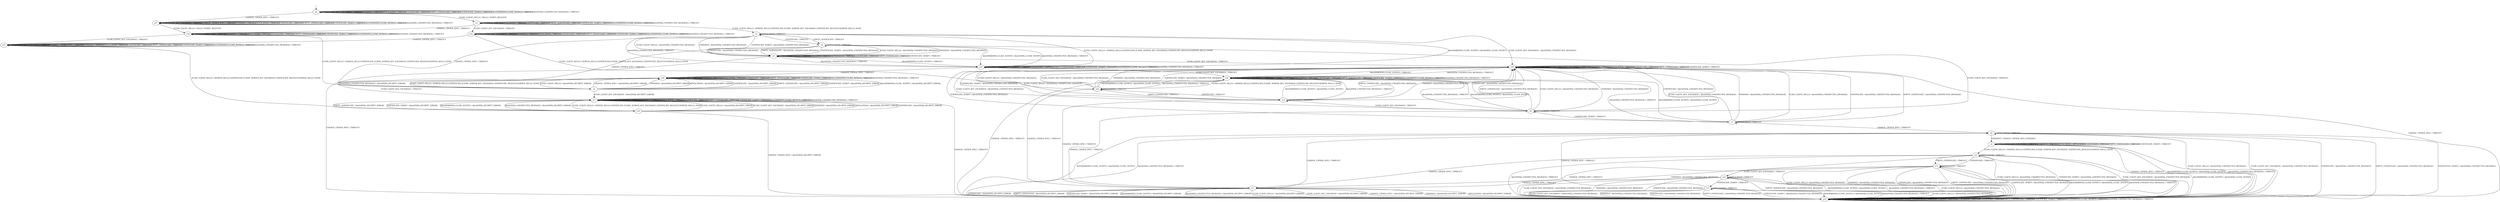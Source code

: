 digraph h7 {
s0 [label="s0"];
s1 [label="s1"];
s27 [label="s27"];
s2 [label="s2"];
s16 [label="s16"];
s24 [label="s24"];
s3 [label="s3"];
s4 [label="s4"];
s5 [label="s5"];
s19 [label="s19"];
s21 [label="s21"];
s25 [label="s25"];
s6 [label="s6"];
s10 [label="s10"];
s17 [label="s17"];
s26 [label="s26"];
s7 [label="s7"];
s11 [label="s11"];
s18 [label="s18"];
s20 [label="s20"];
s8 [label="s8"];
s22 [label="s22"];
s9 [label="s9"];
s23 [label="s23"];
s12 [label="s12"];
s13 [label="s13"];
s14 [label="s14"];
s15 [label="s15"];
s0 -> s1 [label="ECDH_CLIENT_HELLO / HELLO_VERIFY_REQUEST"];
s0 -> s0 [label="ECDH_CLIENT_KEY_EXCHANGE / TIMEOUT"];
s0 -> s27 [label="CHANGE_CIPHER_SPEC / TIMEOUT"];
s0 -> s0 [label="FINISHED / TIMEOUT"];
s0 -> s0 [label="APPLICATION / TIMEOUT"];
s0 -> s0 [label="CERTIFICATE / TIMEOUT"];
s0 -> s0 [label="EMPTY_CERTIFICATE / TIMEOUT"];
s0 -> s0 [label="CERTIFICATE_VERIFY / TIMEOUT"];
s0 -> s0 [label="Alert(WARNING,CLOSE_NOTIFY) / TIMEOUT"];
s0 -> s0 [label="Alert(FATAL,UNEXPECTED_MESSAGE) / TIMEOUT"];
s1 -> s2 [label="ECDH_CLIENT_HELLO / SERVER_HELLO,CERTIFICATE,ECDHE_SERVER_KEY_EXCHANGE,CERTIFICATE_REQUEST,SERVER_HELLO_DONE"];
s1 -> s24 [label="ECDH_CLIENT_KEY_EXCHANGE / TIMEOUT"];
s1 -> s16 [label="CHANGE_CIPHER_SPEC / TIMEOUT"];
s1 -> s1 [label="FINISHED / TIMEOUT"];
s1 -> s1 [label="APPLICATION / TIMEOUT"];
s1 -> s1 [label="CERTIFICATE / TIMEOUT"];
s1 -> s1 [label="EMPTY_CERTIFICATE / TIMEOUT"];
s1 -> s1 [label="CERTIFICATE_VERIFY / TIMEOUT"];
s1 -> s1 [label="Alert(WARNING,CLOSE_NOTIFY) / TIMEOUT"];
s1 -> s1 [label="Alert(FATAL,UNEXPECTED_MESSAGE) / TIMEOUT"];
s27 -> s16 [label="ECDH_CLIENT_HELLO / HELLO_VERIFY_REQUEST"];
s27 -> s27 [label="ECDH_CLIENT_KEY_EXCHANGE / TIMEOUT"];
s27 -> s27 [label="CHANGE_CIPHER_SPEC / TIMEOUT"];
s27 -> s27 [label="FINISHED / TIMEOUT"];
s27 -> s27 [label="APPLICATION / TIMEOUT"];
s27 -> s27 [label="CERTIFICATE / TIMEOUT"];
s27 -> s27 [label="EMPTY_CERTIFICATE / TIMEOUT"];
s27 -> s27 [label="CERTIFICATE_VERIFY / TIMEOUT"];
s27 -> s27 [label="Alert(WARNING,CLOSE_NOTIFY) / TIMEOUT"];
s27 -> s27 [label="Alert(FATAL,UNEXPECTED_MESSAGE) / TIMEOUT"];
s2 -> s3 [label="ECDH_CLIENT_HELLO / Alert(FATAL,UNEXPECTED_MESSAGE)"];
s2 -> s19 [label="ECDH_CLIENT_KEY_EXCHANGE / Alert(FATAL,UNEXPECTED_MESSAGE)"];
s2 -> s4 [label="CHANGE_CIPHER_SPEC / TIMEOUT"];
s2 -> s3 [label="FINISHED / Alert(FATAL,UNEXPECTED_MESSAGE)"];
s2 -> s2 [label="APPLICATION / TIMEOUT"];
s2 -> s5 [label="CERTIFICATE / TIMEOUT"];
s2 -> s5 [label="EMPTY_CERTIFICATE / TIMEOUT"];
s2 -> s3 [label="CERTIFICATE_VERIFY / Alert(FATAL,UNEXPECTED_MESSAGE)"];
s2 -> s25 [label="Alert(WARNING,CLOSE_NOTIFY) / Alert(FATAL,CLOSE_NOTIFY)"];
s2 -> s25 [label="Alert(FATAL,UNEXPECTED_MESSAGE) / TIMEOUT"];
s16 -> s4 [label="ECDH_CLIENT_HELLO / SERVER_HELLO,CERTIFICATE,ECDHE_SERVER_KEY_EXCHANGE,CERTIFICATE_REQUEST,SERVER_HELLO_DONE"];
s16 -> s21 [label="ECDH_CLIENT_KEY_EXCHANGE / TIMEOUT"];
s16 -> s16 [label="CHANGE_CIPHER_SPEC / TIMEOUT"];
s16 -> s16 [label="FINISHED / TIMEOUT"];
s16 -> s16 [label="APPLICATION / TIMEOUT"];
s16 -> s16 [label="CERTIFICATE / TIMEOUT"];
s16 -> s16 [label="EMPTY_CERTIFICATE / TIMEOUT"];
s16 -> s16 [label="CERTIFICATE_VERIFY / TIMEOUT"];
s16 -> s16 [label="Alert(WARNING,CLOSE_NOTIFY) / TIMEOUT"];
s16 -> s16 [label="Alert(FATAL,UNEXPECTED_MESSAGE) / TIMEOUT"];
s24 -> s22 [label="ECDH_CLIENT_HELLO / SERVER_HELLO,CERTIFICATE,ECDHE_SERVER_KEY_EXCHANGE,CERTIFICATE_REQUEST,SERVER_HELLO_DONE"];
s24 -> s24 [label="ECDH_CLIENT_KEY_EXCHANGE / TIMEOUT"];
s24 -> s21 [label="CHANGE_CIPHER_SPEC / TIMEOUT"];
s24 -> s24 [label="FINISHED / TIMEOUT"];
s24 -> s24 [label="APPLICATION / TIMEOUT"];
s24 -> s24 [label="CERTIFICATE / TIMEOUT"];
s24 -> s24 [label="EMPTY_CERTIFICATE / TIMEOUT"];
s24 -> s24 [label="CERTIFICATE_VERIFY / TIMEOUT"];
s24 -> s24 [label="Alert(WARNING,CLOSE_NOTIFY) / TIMEOUT"];
s24 -> s24 [label="Alert(FATAL,UNEXPECTED_MESSAGE) / TIMEOUT"];
s3 -> s3 [label="ECDH_CLIENT_HELLO / TIMEOUT"];
s3 -> s19 [label="ECDH_CLIENT_KEY_EXCHANGE / TIMEOUT"];
s3 -> s10 [label="CHANGE_CIPHER_SPEC / TIMEOUT"];
s3 -> s3 [label="FINISHED / TIMEOUT"];
s3 -> s3 [label="APPLICATION / TIMEOUT"];
s3 -> s3 [label="CERTIFICATE / TIMEOUT"];
s3 -> s3 [label="EMPTY_CERTIFICATE / TIMEOUT"];
s3 -> s3 [label="CERTIFICATE_VERIFY / TIMEOUT"];
s3 -> s25 [label="Alert(WARNING,CLOSE_NOTIFY) / TIMEOUT"];
s3 -> s25 [label="Alert(FATAL,UNEXPECTED_MESSAGE) / TIMEOUT"];
s4 -> s26 [label="ECDH_CLIENT_HELLO / Alert(FATAL,DECRYPT_ERROR)"];
s4 -> s17 [label="ECDH_CLIENT_KEY_EXCHANGE / Alert(FATAL,DECRYPT_ERROR)"];
s4 -> s26 [label="CHANGE_CIPHER_SPEC / Alert(FATAL,DECRYPT_ERROR)"];
s4 -> s26 [label="FINISHED / Alert(FATAL,DECRYPT_ERROR)"];
s4 -> s26 [label="APPLICATION / Alert(FATAL,DECRYPT_ERROR)"];
s4 -> s26 [label="CERTIFICATE / Alert(FATAL,DECRYPT_ERROR)"];
s4 -> s26 [label="EMPTY_CERTIFICATE / Alert(FATAL,DECRYPT_ERROR)"];
s4 -> s26 [label="CERTIFICATE_VERIFY / Alert(FATAL,DECRYPT_ERROR)"];
s4 -> s26 [label="Alert(WARNING,CLOSE_NOTIFY) / Alert(FATAL,DECRYPT_ERROR)"];
s4 -> s26 [label="Alert(FATAL,UNEXPECTED_MESSAGE) / Alert(FATAL,DECRYPT_ERROR)"];
s5 -> s3 [label="ECDH_CLIENT_HELLO / Alert(FATAL,UNEXPECTED_MESSAGE)"];
s5 -> s6 [label="ECDH_CLIENT_KEY_EXCHANGE / TIMEOUT"];
s5 -> s4 [label="CHANGE_CIPHER_SPEC / TIMEOUT"];
s5 -> s3 [label="FINISHED / Alert(FATAL,UNEXPECTED_MESSAGE)"];
s5 -> s5 [label="APPLICATION / TIMEOUT"];
s5 -> s3 [label="CERTIFICATE / Alert(FATAL,UNEXPECTED_MESSAGE)"];
s5 -> s3 [label="EMPTY_CERTIFICATE / Alert(FATAL,UNEXPECTED_MESSAGE)"];
s5 -> s3 [label="CERTIFICATE_VERIFY / Alert(FATAL,UNEXPECTED_MESSAGE)"];
s5 -> s25 [label="Alert(WARNING,CLOSE_NOTIFY) / Alert(FATAL,CLOSE_NOTIFY)"];
s5 -> s25 [label="Alert(FATAL,UNEXPECTED_MESSAGE) / TIMEOUT"];
s19 -> s19 [label="ECDH_CLIENT_HELLO / TIMEOUT"];
s19 -> s19 [label="ECDH_CLIENT_KEY_EXCHANGE / TIMEOUT"];
s19 -> s10 [label="CHANGE_CIPHER_SPEC / TIMEOUT"];
s19 -> s19 [label="FINISHED / TIMEOUT"];
s19 -> s19 [label="APPLICATION / TIMEOUT"];
s19 -> s19 [label="CERTIFICATE / TIMEOUT"];
s19 -> s19 [label="EMPTY_CERTIFICATE / TIMEOUT"];
s19 -> s19 [label="CERTIFICATE_VERIFY / TIMEOUT"];
s19 -> s20 [label="Alert(WARNING,CLOSE_NOTIFY) / TIMEOUT"];
s19 -> s20 [label="Alert(FATAL,UNEXPECTED_MESSAGE) / TIMEOUT"];
s21 -> s18 [label="ECDH_CLIENT_HELLO / SERVER_HELLO,CERTIFICATE,ECDHE_SERVER_KEY_EXCHANGE,CERTIFICATE_REQUEST,SERVER_HELLO_DONE"];
s21 -> s21 [label="ECDH_CLIENT_KEY_EXCHANGE / TIMEOUT"];
s21 -> s21 [label="CHANGE_CIPHER_SPEC / TIMEOUT"];
s21 -> s21 [label="FINISHED / TIMEOUT"];
s21 -> s21 [label="APPLICATION / TIMEOUT"];
s21 -> s21 [label="CERTIFICATE / TIMEOUT"];
s21 -> s21 [label="EMPTY_CERTIFICATE / TIMEOUT"];
s21 -> s21 [label="CERTIFICATE_VERIFY / TIMEOUT"];
s21 -> s21 [label="Alert(WARNING,CLOSE_NOTIFY) / TIMEOUT"];
s21 -> s21 [label="Alert(FATAL,UNEXPECTED_MESSAGE) / TIMEOUT"];
s25 -> s2 [label="ECDH_CLIENT_HELLO / SERVER_HELLO,CERTIFICATE,ECDHE_SERVER_KEY_EXCHANGE,CERTIFICATE_REQUEST,SERVER_HELLO_DONE"];
s25 -> s20 [label="ECDH_CLIENT_KEY_EXCHANGE / TIMEOUT"];
s25 -> s26 [label="CHANGE_CIPHER_SPEC / TIMEOUT"];
s25 -> s25 [label="FINISHED / TIMEOUT"];
s25 -> s25 [label="APPLICATION / TIMEOUT"];
s25 -> s25 [label="CERTIFICATE / TIMEOUT"];
s25 -> s25 [label="EMPTY_CERTIFICATE / TIMEOUT"];
s25 -> s25 [label="CERTIFICATE_VERIFY / TIMEOUT"];
s25 -> s25 [label="Alert(WARNING,CLOSE_NOTIFY) / TIMEOUT"];
s25 -> s25 [label="Alert(FATAL,UNEXPECTED_MESSAGE) / TIMEOUT"];
s6 -> s19 [label="ECDH_CLIENT_HELLO / Alert(FATAL,UNEXPECTED_MESSAGE)"];
s6 -> s19 [label="ECDH_CLIENT_KEY_EXCHANGE / Alert(FATAL,UNEXPECTED_MESSAGE)"];
s6 -> s11 [label="CHANGE_CIPHER_SPEC / TIMEOUT"];
s6 -> s19 [label="FINISHED / Alert(FATAL,UNEXPECTED_MESSAGE)"];
s6 -> s6 [label="APPLICATION / TIMEOUT"];
s6 -> s19 [label="CERTIFICATE / Alert(FATAL,UNEXPECTED_MESSAGE)"];
s6 -> s19 [label="EMPTY_CERTIFICATE / Alert(FATAL,UNEXPECTED_MESSAGE)"];
s6 -> s7 [label="CERTIFICATE_VERIFY / TIMEOUT"];
s6 -> s20 [label="Alert(WARNING,CLOSE_NOTIFY) / Alert(FATAL,CLOSE_NOTIFY)"];
s6 -> s20 [label="Alert(FATAL,UNEXPECTED_MESSAGE) / TIMEOUT"];
s10 -> s10 [label="ECDH_CLIENT_HELLO / TIMEOUT"];
s10 -> s10 [label="ECDH_CLIENT_KEY_EXCHANGE / TIMEOUT"];
s10 -> s10 [label="CHANGE_CIPHER_SPEC / TIMEOUT"];
s10 -> s10 [label="FINISHED / TIMEOUT"];
s10 -> s10 [label="APPLICATION / TIMEOUT"];
s10 -> s10 [label="CERTIFICATE / TIMEOUT"];
s10 -> s10 [label="EMPTY_CERTIFICATE / TIMEOUT"];
s10 -> s10 [label="CERTIFICATE_VERIFY / TIMEOUT"];
s10 -> s10 [label="Alert(WARNING,CLOSE_NOTIFY) / TIMEOUT"];
s10 -> s10 [label="Alert(FATAL,UNEXPECTED_MESSAGE) / TIMEOUT"];
s17 -> s18 [label="ECDH_CLIENT_HELLO / SERVER_HELLO,CERTIFICATE,ECDHE_SERVER_KEY_EXCHANGE,CERTIFICATE_REQUEST,SERVER_HELLO_DONE"];
s17 -> s17 [label="ECDH_CLIENT_KEY_EXCHANGE / TIMEOUT"];
s17 -> s10 [label="CHANGE_CIPHER_SPEC / TIMEOUT"];
s17 -> s17 [label="FINISHED / TIMEOUT"];
s17 -> s17 [label="APPLICATION / TIMEOUT"];
s17 -> s17 [label="CERTIFICATE / TIMEOUT"];
s17 -> s17 [label="EMPTY_CERTIFICATE / TIMEOUT"];
s17 -> s17 [label="CERTIFICATE_VERIFY / TIMEOUT"];
s17 -> s17 [label="Alert(WARNING,CLOSE_NOTIFY) / TIMEOUT"];
s17 -> s17 [label="Alert(FATAL,UNEXPECTED_MESSAGE) / TIMEOUT"];
s26 -> s4 [label="ECDH_CLIENT_HELLO / SERVER_HELLO,CERTIFICATE,ECDHE_SERVER_KEY_EXCHANGE,CERTIFICATE_REQUEST,SERVER_HELLO_DONE"];
s26 -> s17 [label="ECDH_CLIENT_KEY_EXCHANGE / TIMEOUT"];
s26 -> s26 [label="CHANGE_CIPHER_SPEC / TIMEOUT"];
s26 -> s26 [label="FINISHED / TIMEOUT"];
s26 -> s26 [label="APPLICATION / TIMEOUT"];
s26 -> s26 [label="CERTIFICATE / TIMEOUT"];
s26 -> s26 [label="EMPTY_CERTIFICATE / TIMEOUT"];
s26 -> s26 [label="CERTIFICATE_VERIFY / TIMEOUT"];
s26 -> s26 [label="Alert(WARNING,CLOSE_NOTIFY) / TIMEOUT"];
s26 -> s26 [label="Alert(FATAL,UNEXPECTED_MESSAGE) / TIMEOUT"];
s7 -> s19 [label="ECDH_CLIENT_HELLO / Alert(FATAL,UNEXPECTED_MESSAGE)"];
s7 -> s19 [label="ECDH_CLIENT_KEY_EXCHANGE / Alert(FATAL,UNEXPECTED_MESSAGE)"];
s7 -> s8 [label="CHANGE_CIPHER_SPEC / TIMEOUT"];
s7 -> s19 [label="FINISHED / Alert(FATAL,UNEXPECTED_MESSAGE)"];
s7 -> s7 [label="APPLICATION / TIMEOUT"];
s7 -> s19 [label="CERTIFICATE / Alert(FATAL,UNEXPECTED_MESSAGE)"];
s7 -> s19 [label="EMPTY_CERTIFICATE / Alert(FATAL,UNEXPECTED_MESSAGE)"];
s7 -> s19 [label="CERTIFICATE_VERIFY / Alert(FATAL,UNEXPECTED_MESSAGE)"];
s7 -> s20 [label="Alert(WARNING,CLOSE_NOTIFY) / Alert(FATAL,CLOSE_NOTIFY)"];
s7 -> s20 [label="Alert(FATAL,UNEXPECTED_MESSAGE) / TIMEOUT"];
s11 -> s10 [label="ECDH_CLIENT_HELLO / Alert(FATAL,DECRYPT_ERROR)"];
s11 -> s10 [label="ECDH_CLIENT_KEY_EXCHANGE / Alert(FATAL,DECRYPT_ERROR)"];
s11 -> s10 [label="CHANGE_CIPHER_SPEC / Alert(FATAL,DECRYPT_ERROR)"];
s11 -> s10 [label="FINISHED / Alert(FATAL,DECRYPT_ERROR)"];
s11 -> s10 [label="APPLICATION / Alert(FATAL,DECRYPT_ERROR)"];
s11 -> s10 [label="CERTIFICATE / Alert(FATAL,DECRYPT_ERROR)"];
s11 -> s10 [label="EMPTY_CERTIFICATE / Alert(FATAL,DECRYPT_ERROR)"];
s11 -> s10 [label="CERTIFICATE_VERIFY / Alert(FATAL,DECRYPT_ERROR)"];
s11 -> s10 [label="Alert(WARNING,CLOSE_NOTIFY) / Alert(FATAL,DECRYPT_ERROR)"];
s11 -> s10 [label="Alert(FATAL,UNEXPECTED_MESSAGE) / Alert(FATAL,DECRYPT_ERROR)"];
s18 -> s17 [label="ECDH_CLIENT_HELLO / Alert(FATAL,DECRYPT_ERROR)"];
s18 -> s17 [label="ECDH_CLIENT_KEY_EXCHANGE / Alert(FATAL,DECRYPT_ERROR)"];
s18 -> s10 [label="CHANGE_CIPHER_SPEC / Alert(FATAL,DECRYPT_ERROR)"];
s18 -> s17 [label="FINISHED / Alert(FATAL,DECRYPT_ERROR)"];
s18 -> s17 [label="APPLICATION / Alert(FATAL,DECRYPT_ERROR)"];
s18 -> s17 [label="CERTIFICATE / Alert(FATAL,DECRYPT_ERROR)"];
s18 -> s17 [label="EMPTY_CERTIFICATE / Alert(FATAL,DECRYPT_ERROR)"];
s18 -> s17 [label="CERTIFICATE_VERIFY / Alert(FATAL,DECRYPT_ERROR)"];
s18 -> s17 [label="Alert(WARNING,CLOSE_NOTIFY) / Alert(FATAL,DECRYPT_ERROR)"];
s18 -> s17 [label="Alert(FATAL,UNEXPECTED_MESSAGE) / Alert(FATAL,DECRYPT_ERROR)"];
s20 -> s22 [label="ECDH_CLIENT_HELLO / SERVER_HELLO,CERTIFICATE,ECDHE_SERVER_KEY_EXCHANGE,CERTIFICATE_REQUEST,SERVER_HELLO_DONE"];
s20 -> s20 [label="ECDH_CLIENT_KEY_EXCHANGE / TIMEOUT"];
s20 -> s10 [label="CHANGE_CIPHER_SPEC / TIMEOUT"];
s20 -> s20 [label="FINISHED / TIMEOUT"];
s20 -> s20 [label="APPLICATION / TIMEOUT"];
s20 -> s20 [label="CERTIFICATE / TIMEOUT"];
s20 -> s20 [label="EMPTY_CERTIFICATE / TIMEOUT"];
s20 -> s20 [label="CERTIFICATE_VERIFY / TIMEOUT"];
s20 -> s20 [label="Alert(WARNING,CLOSE_NOTIFY) / TIMEOUT"];
s20 -> s20 [label="Alert(FATAL,UNEXPECTED_MESSAGE) / TIMEOUT"];
s8 -> s10 [label="ECDH_CLIENT_HELLO / Alert(FATAL,UNEXPECTED_MESSAGE)"];
s8 -> s10 [label="ECDH_CLIENT_KEY_EXCHANGE / Alert(FATAL,UNEXPECTED_MESSAGE)"];
s8 -> s11 [label="CHANGE_CIPHER_SPEC / TIMEOUT"];
s8 -> s9 [label="FINISHED / CHANGE_CIPHER_SPEC,FINISHED"];
s8 -> s8 [label="APPLICATION / TIMEOUT"];
s8 -> s10 [label="CERTIFICATE / Alert(FATAL,UNEXPECTED_MESSAGE)"];
s8 -> s10 [label="EMPTY_CERTIFICATE / Alert(FATAL,UNEXPECTED_MESSAGE)"];
s8 -> s10 [label="CERTIFICATE_VERIFY / Alert(FATAL,UNEXPECTED_MESSAGE)"];
s8 -> s10 [label="Alert(WARNING,CLOSE_NOTIFY) / Alert(FATAL,CLOSE_NOTIFY)"];
s8 -> s10 [label="Alert(FATAL,UNEXPECTED_MESSAGE) / TIMEOUT"];
s22 -> s19 [label="ECDH_CLIENT_HELLO / Alert(FATAL,UNEXPECTED_MESSAGE)"];
s22 -> s19 [label="ECDH_CLIENT_KEY_EXCHANGE / Alert(FATAL,UNEXPECTED_MESSAGE)"];
s22 -> s11 [label="CHANGE_CIPHER_SPEC / TIMEOUT"];
s22 -> s19 [label="FINISHED / Alert(FATAL,UNEXPECTED_MESSAGE)"];
s22 -> s22 [label="APPLICATION / TIMEOUT"];
s22 -> s23 [label="CERTIFICATE / TIMEOUT"];
s22 -> s23 [label="EMPTY_CERTIFICATE / TIMEOUT"];
s22 -> s19 [label="CERTIFICATE_VERIFY / Alert(FATAL,UNEXPECTED_MESSAGE)"];
s22 -> s20 [label="Alert(WARNING,CLOSE_NOTIFY) / Alert(FATAL,CLOSE_NOTIFY)"];
s22 -> s20 [label="Alert(FATAL,UNEXPECTED_MESSAGE) / TIMEOUT"];
s9 -> s12 [label="ECDH_CLIENT_HELLO / SERVER_HELLO,CERTIFICATE,ECDHE_SERVER_KEY_EXCHANGE,CERTIFICATE_REQUEST,SERVER_HELLO_DONE"];
s9 -> s9 [label="ECDH_CLIENT_KEY_EXCHANGE / TIMEOUT"];
s9 -> s10 [label="CHANGE_CIPHER_SPEC / TIMEOUT"];
s9 -> s9 [label="FINISHED / TIMEOUT"];
s9 -> s9 [label="APPLICATION / APPLICATION"];
s9 -> s9 [label="CERTIFICATE / TIMEOUT"];
s9 -> s9 [label="EMPTY_CERTIFICATE / TIMEOUT"];
s9 -> s9 [label="CERTIFICATE_VERIFY / TIMEOUT"];
s9 -> s10 [label="Alert(WARNING,CLOSE_NOTIFY) / Alert(FATAL,CLOSE_NOTIFY)"];
s9 -> s10 [label="Alert(FATAL,UNEXPECTED_MESSAGE) / TIMEOUT"];
s23 -> s19 [label="ECDH_CLIENT_HELLO / Alert(FATAL,UNEXPECTED_MESSAGE)"];
s23 -> s6 [label="ECDH_CLIENT_KEY_EXCHANGE / TIMEOUT"];
s23 -> s11 [label="CHANGE_CIPHER_SPEC / TIMEOUT"];
s23 -> s19 [label="FINISHED / Alert(FATAL,UNEXPECTED_MESSAGE)"];
s23 -> s23 [label="APPLICATION / TIMEOUT"];
s23 -> s19 [label="CERTIFICATE / Alert(FATAL,UNEXPECTED_MESSAGE)"];
s23 -> s19 [label="EMPTY_CERTIFICATE / Alert(FATAL,UNEXPECTED_MESSAGE)"];
s23 -> s19 [label="CERTIFICATE_VERIFY / Alert(FATAL,UNEXPECTED_MESSAGE)"];
s23 -> s20 [label="Alert(WARNING,CLOSE_NOTIFY) / Alert(FATAL,CLOSE_NOTIFY)"];
s23 -> s20 [label="Alert(FATAL,UNEXPECTED_MESSAGE) / TIMEOUT"];
s12 -> s10 [label="ECDH_CLIENT_HELLO / Alert(FATAL,UNEXPECTED_MESSAGE)"];
s12 -> s10 [label="ECDH_CLIENT_KEY_EXCHANGE / Alert(FATAL,UNEXPECTED_MESSAGE)"];
s12 -> s11 [label="CHANGE_CIPHER_SPEC / TIMEOUT"];
s12 -> s10 [label="FINISHED / Alert(FATAL,UNEXPECTED_MESSAGE)"];
s12 -> s12 [label="APPLICATION / TIMEOUT"];
s12 -> s13 [label="CERTIFICATE / TIMEOUT"];
s12 -> s13 [label="EMPTY_CERTIFICATE / TIMEOUT"];
s12 -> s10 [label="CERTIFICATE_VERIFY / Alert(FATAL,UNEXPECTED_MESSAGE)"];
s12 -> s10 [label="Alert(WARNING,CLOSE_NOTIFY) / Alert(FATAL,CLOSE_NOTIFY)"];
s12 -> s10 [label="Alert(FATAL,UNEXPECTED_MESSAGE) / TIMEOUT"];
s13 -> s10 [label="ECDH_CLIENT_HELLO / Alert(FATAL,UNEXPECTED_MESSAGE)"];
s13 -> s14 [label="ECDH_CLIENT_KEY_EXCHANGE / TIMEOUT"];
s13 -> s11 [label="CHANGE_CIPHER_SPEC / TIMEOUT"];
s13 -> s10 [label="FINISHED / Alert(FATAL,UNEXPECTED_MESSAGE)"];
s13 -> s13 [label="APPLICATION / TIMEOUT"];
s13 -> s10 [label="CERTIFICATE / Alert(FATAL,UNEXPECTED_MESSAGE)"];
s13 -> s10 [label="EMPTY_CERTIFICATE / Alert(FATAL,UNEXPECTED_MESSAGE)"];
s13 -> s10 [label="CERTIFICATE_VERIFY / Alert(FATAL,UNEXPECTED_MESSAGE)"];
s13 -> s10 [label="Alert(WARNING,CLOSE_NOTIFY) / Alert(FATAL,CLOSE_NOTIFY)"];
s13 -> s10 [label="Alert(FATAL,UNEXPECTED_MESSAGE) / TIMEOUT"];
s14 -> s10 [label="ECDH_CLIENT_HELLO / Alert(FATAL,UNEXPECTED_MESSAGE)"];
s14 -> s10 [label="ECDH_CLIENT_KEY_EXCHANGE / Alert(FATAL,UNEXPECTED_MESSAGE)"];
s14 -> s11 [label="CHANGE_CIPHER_SPEC / TIMEOUT"];
s14 -> s10 [label="FINISHED / Alert(FATAL,UNEXPECTED_MESSAGE)"];
s14 -> s14 [label="APPLICATION / TIMEOUT"];
s14 -> s10 [label="CERTIFICATE / Alert(FATAL,UNEXPECTED_MESSAGE)"];
s14 -> s10 [label="EMPTY_CERTIFICATE / Alert(FATAL,UNEXPECTED_MESSAGE)"];
s14 -> s15 [label="CERTIFICATE_VERIFY / TIMEOUT"];
s14 -> s10 [label="Alert(WARNING,CLOSE_NOTIFY) / Alert(FATAL,CLOSE_NOTIFY)"];
s14 -> s10 [label="Alert(FATAL,UNEXPECTED_MESSAGE) / TIMEOUT"];
s15 -> s10 [label="ECDH_CLIENT_HELLO / Alert(FATAL,UNEXPECTED_MESSAGE)"];
s15 -> s10 [label="ECDH_CLIENT_KEY_EXCHANGE / Alert(FATAL,UNEXPECTED_MESSAGE)"];
s15 -> s8 [label="CHANGE_CIPHER_SPEC / TIMEOUT"];
s15 -> s10 [label="FINISHED / Alert(FATAL,UNEXPECTED_MESSAGE)"];
s15 -> s15 [label="APPLICATION / TIMEOUT"];
s15 -> s10 [label="CERTIFICATE / Alert(FATAL,UNEXPECTED_MESSAGE)"];
s15 -> s10 [label="EMPTY_CERTIFICATE / Alert(FATAL,UNEXPECTED_MESSAGE)"];
s15 -> s10 [label="CERTIFICATE_VERIFY / Alert(FATAL,UNEXPECTED_MESSAGE)"];
s15 -> s10 [label="Alert(WARNING,CLOSE_NOTIFY) / Alert(FATAL,CLOSE_NOTIFY)"];
s15 -> s10 [label="Alert(FATAL,UNEXPECTED_MESSAGE) / TIMEOUT"];
__start0 [shape=none, label=""];
__start0 -> s0 [label=""];
}
